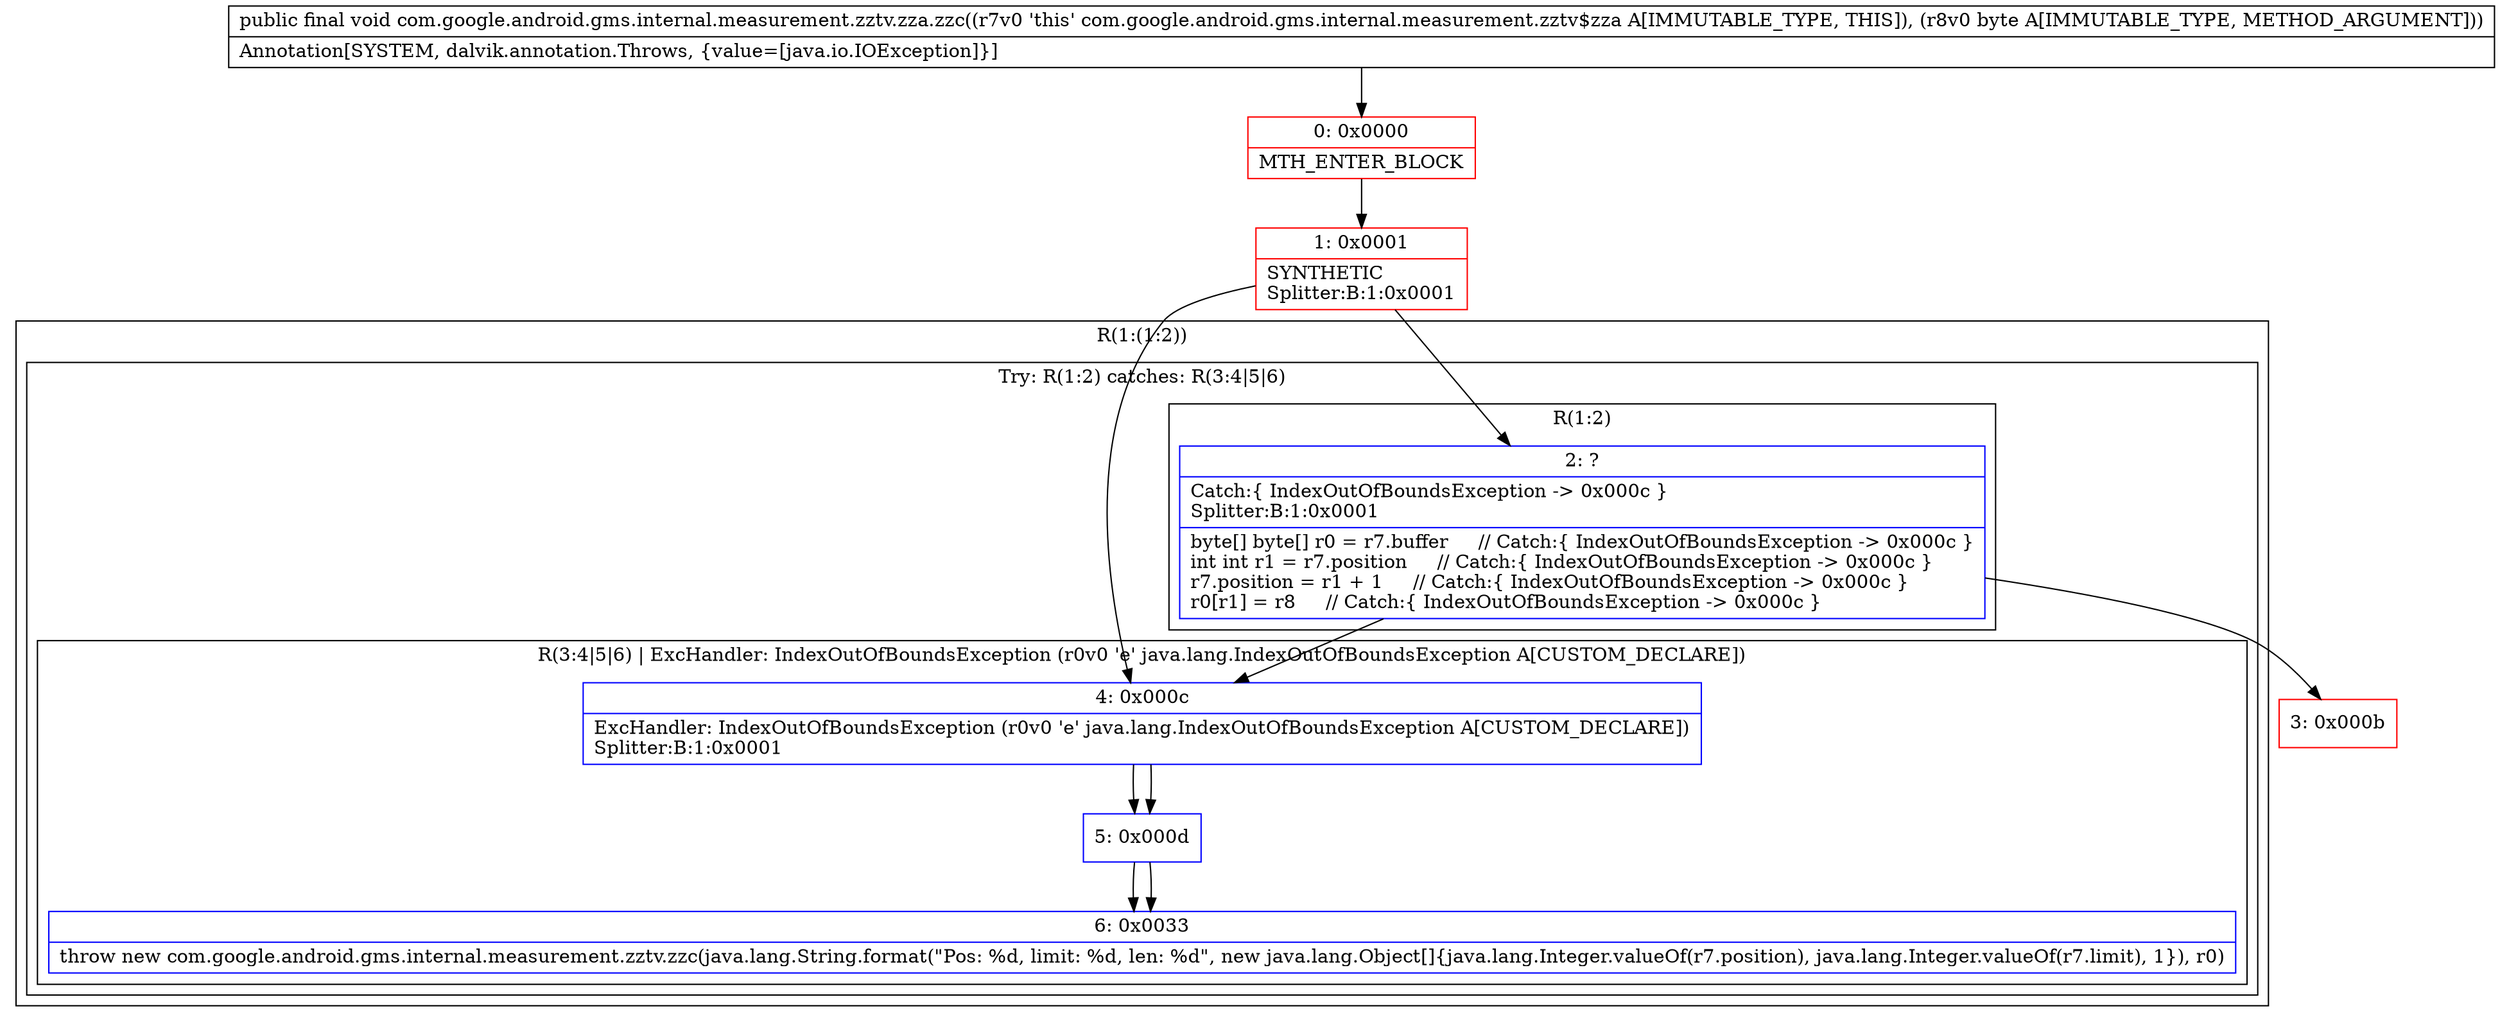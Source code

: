 digraph "CFG forcom.google.android.gms.internal.measurement.zztv.zza.zzc(B)V" {
subgraph cluster_Region_1639700768 {
label = "R(1:(1:2))";
node [shape=record,color=blue];
subgraph cluster_TryCatchRegion_1543996247 {
label = "Try: R(1:2) catches: R(3:4|5|6)";
node [shape=record,color=blue];
subgraph cluster_Region_117082823 {
label = "R(1:2)";
node [shape=record,color=blue];
Node_2 [shape=record,label="{2\:\ ?|Catch:\{ IndexOutOfBoundsException \-\> 0x000c \}\lSplitter:B:1:0x0001\l|byte[] byte[] r0 = r7.buffer     \/\/ Catch:\{ IndexOutOfBoundsException \-\> 0x000c \}\lint int r1 = r7.position     \/\/ Catch:\{ IndexOutOfBoundsException \-\> 0x000c \}\lr7.position = r1 + 1     \/\/ Catch:\{ IndexOutOfBoundsException \-\> 0x000c \}\lr0[r1] = r8     \/\/ Catch:\{ IndexOutOfBoundsException \-\> 0x000c \}\l}"];
}
subgraph cluster_Region_1032971474 {
label = "R(3:4|5|6) | ExcHandler: IndexOutOfBoundsException (r0v0 'e' java.lang.IndexOutOfBoundsException A[CUSTOM_DECLARE])\l";
node [shape=record,color=blue];
Node_4 [shape=record,label="{4\:\ 0x000c|ExcHandler: IndexOutOfBoundsException (r0v0 'e' java.lang.IndexOutOfBoundsException A[CUSTOM_DECLARE])\lSplitter:B:1:0x0001\l}"];
Node_5 [shape=record,label="{5\:\ 0x000d}"];
Node_6 [shape=record,label="{6\:\ 0x0033|throw new com.google.android.gms.internal.measurement.zztv.zzc(java.lang.String.format(\"Pos: %d, limit: %d, len: %d\", new java.lang.Object[]\{java.lang.Integer.valueOf(r7.position), java.lang.Integer.valueOf(r7.limit), 1\}), r0)\l}"];
}
}
}
subgraph cluster_Region_1032971474 {
label = "R(3:4|5|6) | ExcHandler: IndexOutOfBoundsException (r0v0 'e' java.lang.IndexOutOfBoundsException A[CUSTOM_DECLARE])\l";
node [shape=record,color=blue];
Node_4 [shape=record,label="{4\:\ 0x000c|ExcHandler: IndexOutOfBoundsException (r0v0 'e' java.lang.IndexOutOfBoundsException A[CUSTOM_DECLARE])\lSplitter:B:1:0x0001\l}"];
Node_5 [shape=record,label="{5\:\ 0x000d}"];
Node_6 [shape=record,label="{6\:\ 0x0033|throw new com.google.android.gms.internal.measurement.zztv.zzc(java.lang.String.format(\"Pos: %d, limit: %d, len: %d\", new java.lang.Object[]\{java.lang.Integer.valueOf(r7.position), java.lang.Integer.valueOf(r7.limit), 1\}), r0)\l}"];
}
Node_0 [shape=record,color=red,label="{0\:\ 0x0000|MTH_ENTER_BLOCK\l}"];
Node_1 [shape=record,color=red,label="{1\:\ 0x0001|SYNTHETIC\lSplitter:B:1:0x0001\l}"];
Node_3 [shape=record,color=red,label="{3\:\ 0x000b}"];
MethodNode[shape=record,label="{public final void com.google.android.gms.internal.measurement.zztv.zza.zzc((r7v0 'this' com.google.android.gms.internal.measurement.zztv$zza A[IMMUTABLE_TYPE, THIS]), (r8v0 byte A[IMMUTABLE_TYPE, METHOD_ARGUMENT]))  | Annotation[SYSTEM, dalvik.annotation.Throws, \{value=[java.io.IOException]\}]\l}"];
MethodNode -> Node_0;
Node_2 -> Node_3;
Node_2 -> Node_4;
Node_4 -> Node_5;
Node_5 -> Node_6;
Node_4 -> Node_5;
Node_5 -> Node_6;
Node_0 -> Node_1;
Node_1 -> Node_2;
Node_1 -> Node_4;
}

